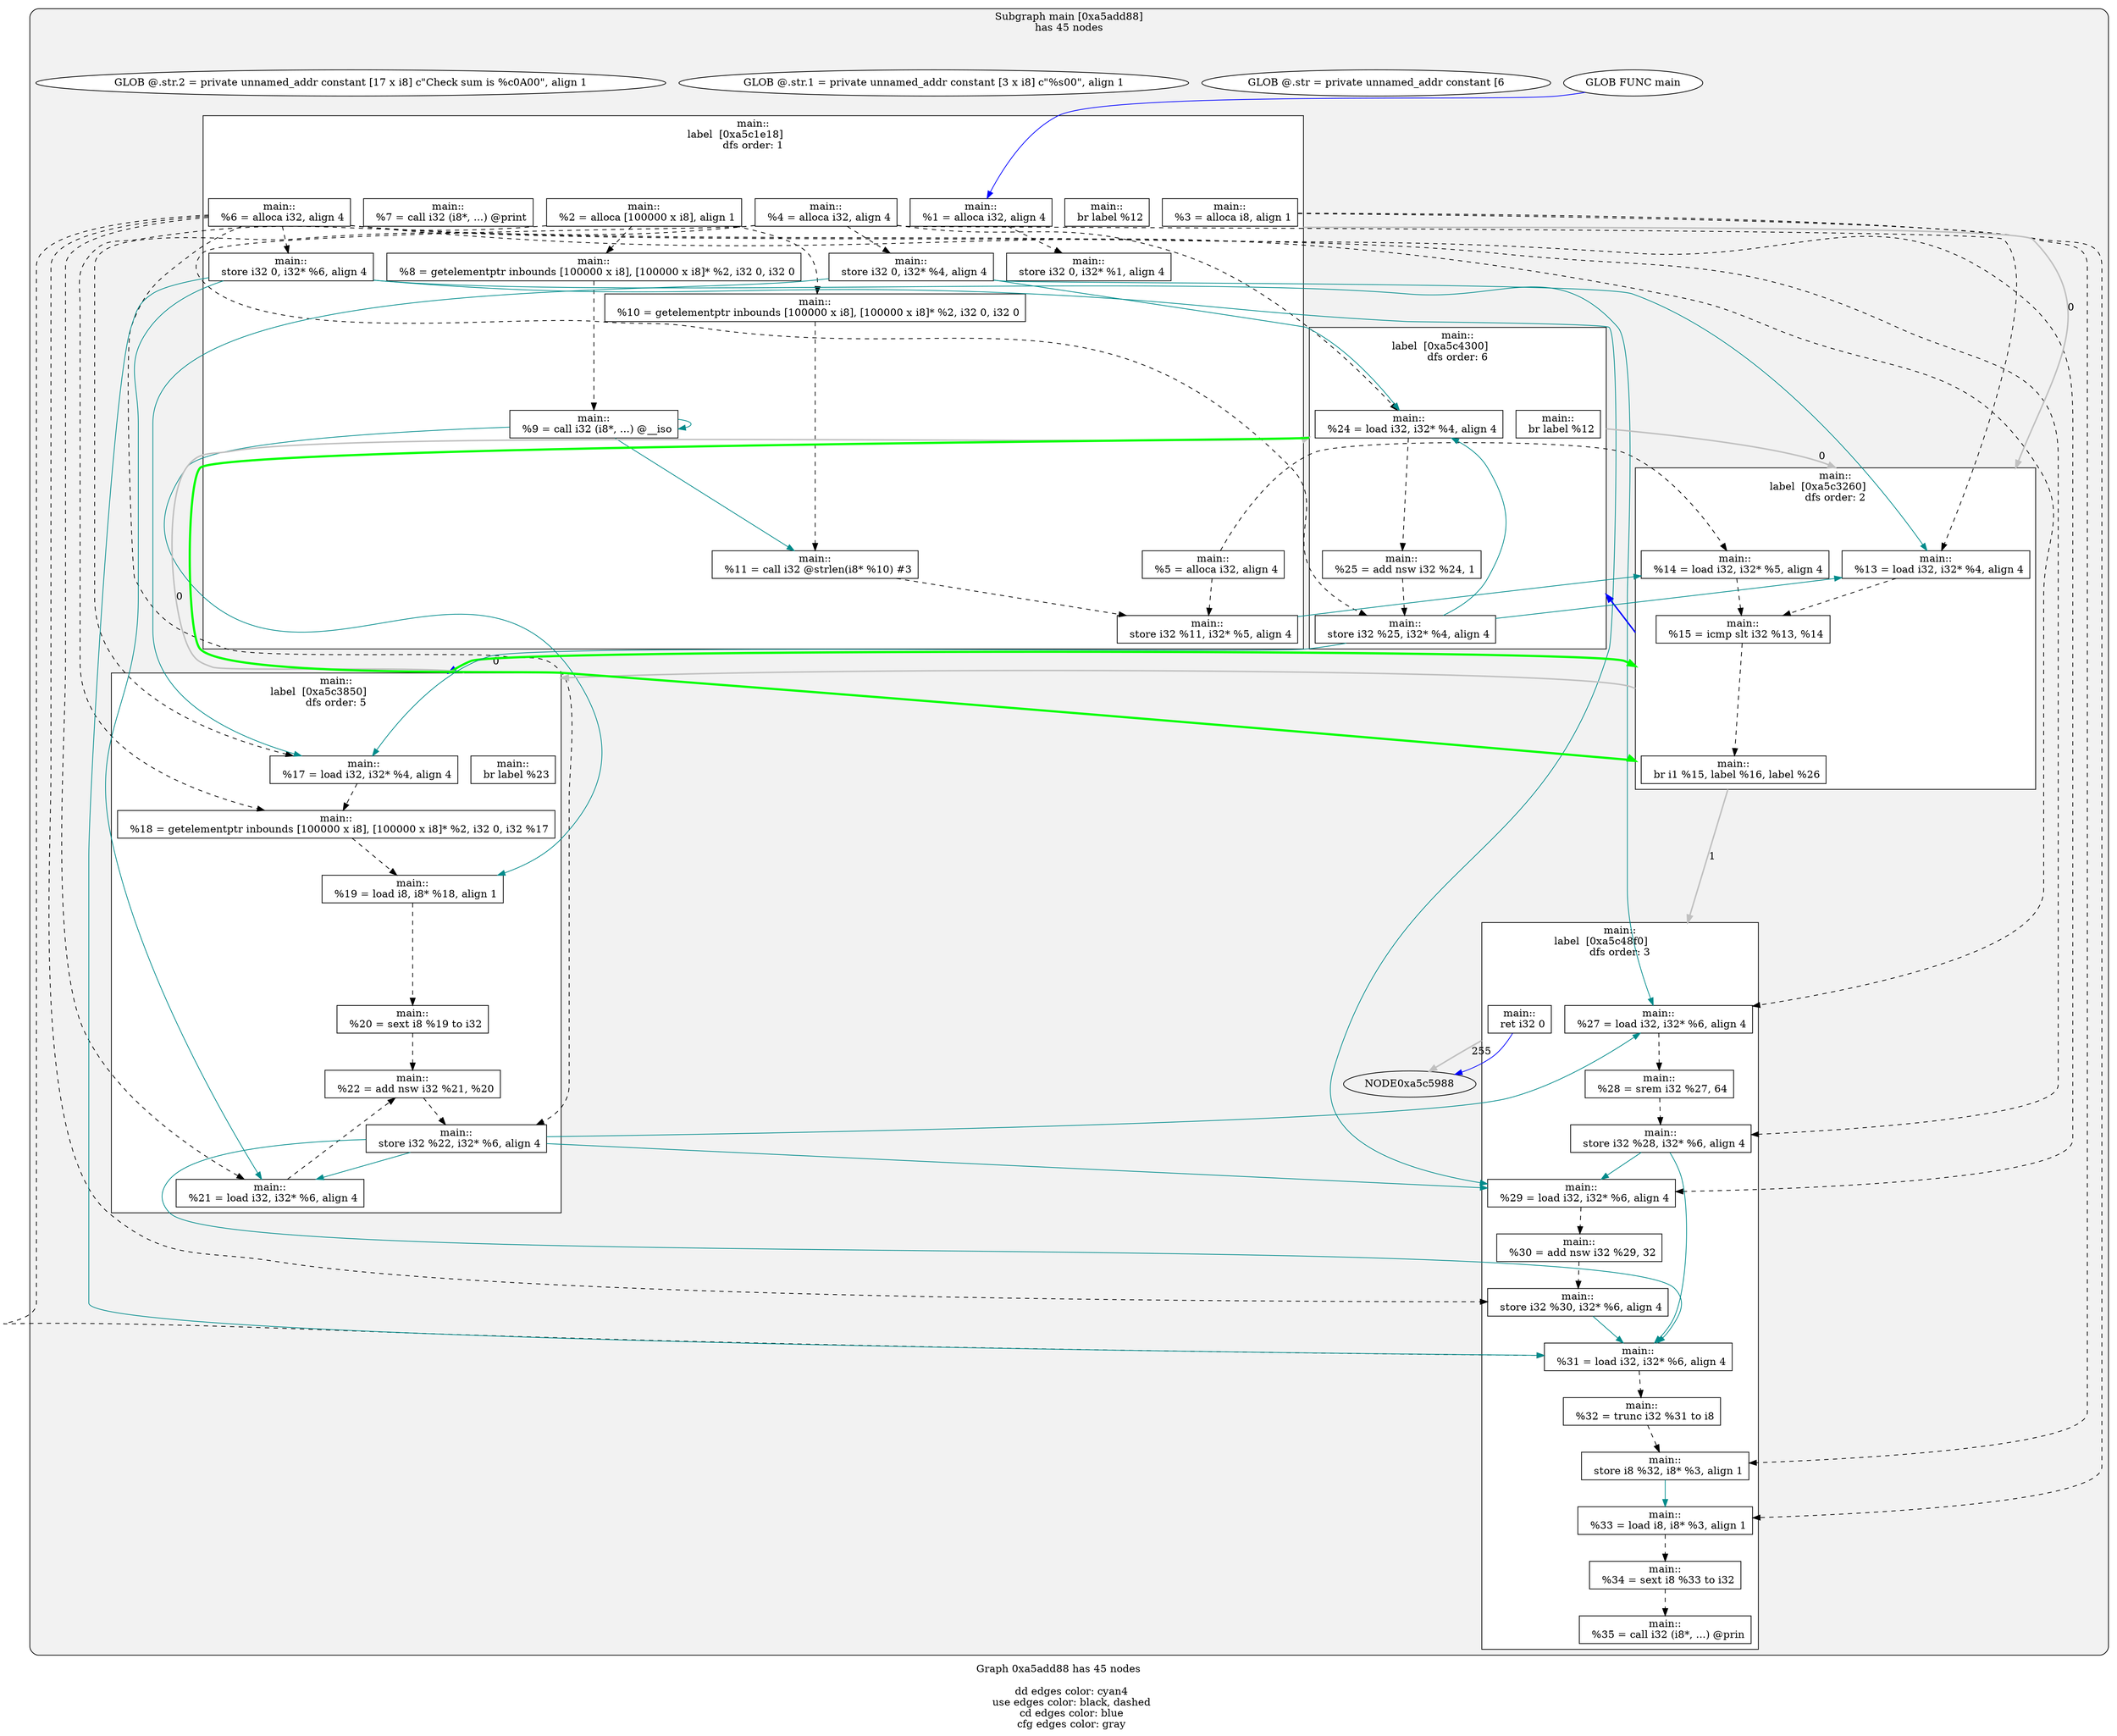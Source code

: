 digraph "DependenceGraph" {
	compound=true label="Graph 0xa5add88 has 45 nodes\n
	dd edges color: cyan4
	use edges color: black, dashed
	cd edges color: blue
	cfg edges color: gray"

	/* subgraph 0xa5add88 nodes */
	subgraph cluster_0xa5add88 {
		style="filled, rounded" fillcolor=gray95
		label="Subgraph main [0xa5add88]\nhas 45 nodes
"
		/* Basic Block main::
label  [0xa5c1e18] */
		subgraph cluster_bb_0xa5c1e18 {
			style=filled fillcolor=white
			label="main::
label  [0xa5c1e18]		\ndfs order: 1"
			NODE0xa5c1f28 [shape=rect label="0xa5afefc"]
			NODE0xa5c2028 [shape=rect label="0xa5b3e74"]
			NODE0xa5c2158 [shape=rect label="0xa5b3eac"]
			NODE0xa5c2288 [shape=rect label="0xa5b4594"]
			NODE0xa5c23b8 [shape=rect label="0xa5b45cc"]
			NODE0xa5c24e8 [shape=rect label="0xa5b4604"]
			NODE0xa5c2618 [shape=rect label="0xa5b4648"]
			NODE0xa5c2748 [shape=rect label="0xa5b4688"]
			NODE0xa5c2890 [shape=rect label="0xa5b46dc"]
			NODE0xa5c29c0 [shape=rect label="0xa5b472c"]
			NODE0xa5c2b08 [shape=rect label="0xa5b477c"]
			NODE0xa5c2c38 [shape=rect label="0xa5b47c0"]
			NODE0xa5c2d80 [shape=rect label="0xa5b4808"]
			NODE0xa5c2eb0 [shape=rect label="0xa5b4848"]
			NODE0xa5c2fe0 [shape=rect label="0xa5b4888"]
			NODE0xa5c3110 [shape=rect label="0xa5b48bc"]
		} /* cluster_bb_0xa5c1e18 */

		/* Basic Block main::
label  [0xa5c3260] */
		subgraph cluster_bb_0xa5c3260 {
			style=filled fillcolor=white
			label="main::
label  [0xa5c3260]		\ndfs order: 2"
			NODE0xa5c3370 [shape=rect label="0xa5b48ec"]
			NODE0xa5c34a0 [shape=rect label="0xa5b4924"]
			NODE0xa5c35d0 [shape=rect label="0xa5b4968"]
			NODE0xa5c3700 [shape=rect label="0xa5b49b4"]
		} /* cluster_bb_0xa5c3260 */

		/* Basic Block main::
label  [0xa5c3850] */
		subgraph cluster_bb_0xa5c3850 {
			style=filled fillcolor=white
			label="main::
label  [0xa5c3850]		\ndfs order: 5"
			NODE0xa5c3960 [shape=rect label="0xa5b49e4"]
			NODE0xa5c3a90 [shape=rect label="0xa5b665c"]
			NODE0xa5c3bc0 [shape=rect label="0xa5b3df4"]
			NODE0xa5c3cf0 [shape=rect label="0xa5b3ee4"]
			NODE0xa5c3e20 [shape=rect label="0xa5b3e2c"]
			NODE0xa5c3f50 [shape=rect label="0xa5b40d0"]
			NODE0xa5c4080 [shape=rect label="0xa5b4110"]
			NODE0xa5c41b0 [shape=rect label="0xa5b4a1c"]
		} /* cluster_bb_0xa5c3850 */

		/* Basic Block main::
label  [0xa5c4300] */
		subgraph cluster_bb_0xa5c4300 {
			style=filled fillcolor=white
			label="main::
label  [0xa5c4300]		\ndfs order: 6"
			NODE0xa5c4410 [shape=rect label="0xa5b4a4c"]
			NODE0xa5c4540 [shape=rect label="0xa5b4a90"]
			NODE0xa5c4670 [shape=rect label="0xa5b4ad0"]
			NODE0xa5c47a0 [shape=rect label="0xa5b4b04"]
		} /* cluster_bb_0xa5c4300 */

		/* Basic Block main::
label  [0xa5c48f0] */
		subgraph cluster_bb_0xa5c48f0 {
			style=filled fillcolor=white
			label="main::
label  [0xa5c48f0]		\ndfs order: 3"
			NODE0xa5c4a00 [shape=rect label="0xa5b4b34"]
			NODE0xa5c4b30 [shape=rect label="0xa5b4b78"]
			NODE0xa5c4c60 [shape=rect label="0xa5b2570"]
			NODE0xa5c4d90 [shape=rect label="0xa5b25a4"]
			NODE0xa5c4ec0 [shape=rect label="0xa5b25e8"]
			NODE0xa5c4ff0 [shape=rect label="0xa5b2628"]
			NODE0xa5c5120 [shape=rect label="0xa5b265c"]
			NODE0xa5c5250 [shape=rect label="0xa5b2694"]
			NODE0xa5c5380 [shape=rect label="0xa5b26d0"]
			NODE0xa5c54b0 [shape=rect label="0xa5b2704"]
			NODE0xa5c55e0 [shape=rect label="0xa5b273c"]
			NODE0xa5c5710 [shape=rect label="0xa5b2c9c"]
			NODE0xa5c5858 [shape=rect label="0xa5b2cd4"]
		} /* cluster_bb_0xa5c48f0 */

	NODE0xa5c3110 -> NODE0xa5c3370 [penwidth=2 label="0"  ltail=cluster_bb_0xa5c1e18  lhead=cluster_bb_0xa5c3260  color="gray"]
	NODE0xa5c3700 -> NODE0xa5c3960 [penwidth=2 label="0"  ltail=cluster_bb_0xa5c3260  lhead=cluster_bb_0xa5c3850  color="gray"]
	NODE0xa5c3700 -> NODE0xa5c4a00 [penwidth=2 label="1"  ltail=cluster_bb_0xa5c3260  lhead=cluster_bb_0xa5c48f0  color="gray"]
	NODE0xa5c3700 -> NODE0xa5c3960 [penwidth=2 color=blue  ltail=cluster_bb_0xa5c3260  lhead=cluster_bb_0xa5c3850]
	NODE0xa5c3700 -> NODE0xa5c4410 [penwidth=2 color=blue  ltail=cluster_bb_0xa5c3260  lhead=cluster_bb_0xa5c4300]
	NODE0xa5c41b0 -> NODE0xa5c4410 [penwidth=2 label="0"  ltail=cluster_bb_0xa5c3850  lhead=cluster_bb_0xa5c4300  color="gray"]
	/* post-dominance frontiers */
NODE0xa5c3960 -> NODE0xa5c3700 [penwidth=3 color=green  ltail=cluster_bb_0xa5c3850  lhead=cluster_bb_0xa5c3260 constraint=false]
	NODE0xa5c47a0 -> NODE0xa5c3370 [penwidth=2 label="0"  ltail=cluster_bb_0xa5c4300  lhead=cluster_bb_0xa5c3260  color="gray"]
	/* post-dominance frontiers */
NODE0xa5c4410 -> NODE0xa5c3700 [penwidth=3 color=green  ltail=cluster_bb_0xa5c4300  lhead=cluster_bb_0xa5c3260 constraint=false]
	NODE0xa5c5858 -> NODE0xa5c5988 [penwidth=2 label="255"  ltail=cluster_bb_0xa5c48f0  lhead=cluster_bb_0xa5c5a88  color="gray"]
		NODE0xa5c1f28 [label="main::
  %1 = alloca i32, align 4" style=filled fillcolor=white]
		/* -- node 0xa5afefc
		 * ------------------------------------------- */
		/* DD edges */
		/* USE edges */
		NODE0xa5c1f28 -> NODE0xa5c2618 [color="black" rank=max style="dashed"]
		/* CD edges */
		/* ID edges */
		NODE0xa5c4c60 [label="main::
  store i32 %28, i32* %6, align 4" style=filled fillcolor=white]
		/* -- node 0xa5b2570
		 * ------------------------------------------- */
		/* DD edges */
		NODE0xa5c4c60 -> NODE0xa5c4d90 [color="cyan4" rank=max]
		NODE0xa5c4c60 -> NODE0xa5c5120 [color="cyan4" rank=max]
		/* USE edges */
		/* CD edges */
		/* ID edges */
		NODE0xa5c4d90 [label="main::
  %29 = load i32, i32* %6, align 4" style=filled fillcolor=white]
		/* -- node 0xa5b25a4
		 * ------------------------------------------- */
		/* DD edges */
		/* USE edges */
		NODE0xa5c4d90 -> NODE0xa5c4ec0 [color="black" rank=max style="dashed"]
		/* CD edges */
		/* ID edges */
		NODE0xa5c4ec0 [label="main::
  %30 = add nsw i32 %29, 32" style=filled fillcolor=white]
		/* -- node 0xa5b25e8
		 * ------------------------------------------- */
		/* DD edges */
		/* USE edges */
		NODE0xa5c4ec0 -> NODE0xa5c4ff0 [color="black" rank=max style="dashed"]
		/* CD edges */
		/* ID edges */
		NODE0xa5c4ff0 [label="main::
  store i32 %30, i32* %6, align 4" style=filled fillcolor=white]
		/* -- node 0xa5b2628
		 * ------------------------------------------- */
		/* DD edges */
		NODE0xa5c4ff0 -> NODE0xa5c5120 [color="cyan4" rank=max]
		/* USE edges */
		/* CD edges */
		/* ID edges */
		NODE0xa5c5120 [label="main::
  %31 = load i32, i32* %6, align 4" style=filled fillcolor=white]
		/* -- node 0xa5b265c
		 * ------------------------------------------- */
		/* DD edges */
		/* USE edges */
		NODE0xa5c5120 -> NODE0xa5c5250 [color="black" rank=max style="dashed"]
		/* CD edges */
		/* ID edges */
		NODE0xa5c5250 [label="main::
  %32 = trunc i32 %31 to i8" style=filled fillcolor=white]
		/* -- node 0xa5b2694
		 * ------------------------------------------- */
		/* DD edges */
		/* USE edges */
		NODE0xa5c5250 -> NODE0xa5c5380 [color="black" rank=max style="dashed"]
		/* CD edges */
		/* ID edges */
		NODE0xa5c5380 [label="main::
  store i8 %32, i8* %3, align 1" style=filled fillcolor=white]
		/* -- node 0xa5b26d0
		 * ------------------------------------------- */
		/* DD edges */
		NODE0xa5c5380 -> NODE0xa5c54b0 [color="cyan4" rank=max]
		/* USE edges */
		/* CD edges */
		/* ID edges */
		NODE0xa5c54b0 [label="main::
  %33 = load i8, i8* %3, align 1" style=filled fillcolor=white]
		/* -- node 0xa5b2704
		 * ------------------------------------------- */
		/* DD edges */
		/* USE edges */
		NODE0xa5c54b0 -> NODE0xa5c55e0 [color="black" rank=max style="dashed"]
		/* CD edges */
		/* ID edges */
		NODE0xa5c55e0 [label="main::
  %34 = sext i8 %33 to i32" style=filled fillcolor=white]
		/* -- node 0xa5b273c
		 * ------------------------------------------- */
		/* DD edges */
		/* USE edges */
		NODE0xa5c55e0 -> NODE0xa5c5710 [color="black" rank=max style="dashed"]
		/* CD edges */
		/* ID edges */
		NODE0xa5c5710 [label="main::
  %35 = call i32 (i8*, ...) @prin" style=filled fillcolor=white]
		/* -- node 0xa5b2c9c
		 * ------------------------------------------- */
		/* DD edges */
		/* USE edges */
		/* CD edges */
		/* ID edges */
		NODE0xa5c5858 [label="main::
  ret i32 0" style=filled fillcolor=white]
		/* -- node 0xa5b2cd4
		 * ------------------------------------------- */
		/* DD edges */
		/* USE edges */
		/* CD edges */
		NODE0xa5c5858 -> NODE0xa5c5988 [color="blue"]
		/* ID edges */
		NODE0xa5c3bc0 [label="main::
  %19 = load i8, i8* %18, align 1" style=filled fillcolor=white]
		/* -- node 0xa5b3df4
		 * ------------------------------------------- */
		/* DD edges */
		/* USE edges */
		NODE0xa5c3bc0 -> NODE0xa5c3cf0 [color="black" rank=max style="dashed"]
		/* CD edges */
		/* ID edges */
		NODE0xa5c3e20 [label="main::
  %21 = load i32, i32* %6, align 4" style=filled fillcolor=white]
		/* -- node 0xa5b3e2c
		 * ------------------------------------------- */
		/* DD edges */
		/* USE edges */
		NODE0xa5c3e20 -> NODE0xa5c3f50 [color="black" rank=max style="dashed"]
		/* CD edges */
		/* ID edges */
		NODE0xa5c2028 [label="main::
  %2 = alloca [100000 x i8], align 1" style=filled fillcolor=white]
		/* -- node 0xa5b3e74
		 * ------------------------------------------- */
		/* DD edges */
		/* USE edges */
		NODE0xa5c2028 -> NODE0xa5c2890 [color="black" rank=max style="dashed"]
		NODE0xa5c2028 -> NODE0xa5c2b08 [color="black" rank=max style="dashed"]
		NODE0xa5c2028 -> NODE0xa5c3a90 [color="black" rank=max style="dashed"]
		/* CD edges */
		/* ID edges */
		NODE0xa5c2158 [label="main::
  %3 = alloca i8, align 1" style=filled fillcolor=white]
		/* -- node 0xa5b3eac
		 * ------------------------------------------- */
		/* DD edges */
		/* USE edges */
		NODE0xa5c2158 -> NODE0xa5c5380 [color="black" rank=max style="dashed"]
		NODE0xa5c2158 -> NODE0xa5c54b0 [color="black" rank=max style="dashed"]
		/* CD edges */
		/* ID edges */
		NODE0xa5c3cf0 [label="main::
  %20 = sext i8 %19 to i32" style=filled fillcolor=white]
		/* -- node 0xa5b3ee4
		 * ------------------------------------------- */
		/* DD edges */
		/* USE edges */
		NODE0xa5c3cf0 -> NODE0xa5c3f50 [color="black" rank=max style="dashed"]
		/* CD edges */
		/* ID edges */
		NODE0xa5c3f50 [label="main::
  %22 = add nsw i32 %21, %20" style=filled fillcolor=white]
		/* -- node 0xa5b40d0
		 * ------------------------------------------- */
		/* DD edges */
		/* USE edges */
		NODE0xa5c3f50 -> NODE0xa5c4080 [color="black" rank=max style="dashed"]
		/* CD edges */
		/* ID edges */
		NODE0xa5c4080 [label="main::
  store i32 %22, i32* %6, align 4" style=filled fillcolor=white]
		/* -- node 0xa5b4110
		 * ------------------------------------------- */
		/* DD edges */
		NODE0xa5c4080 -> NODE0xa5c3e20 [color="cyan4" rank=max]
		NODE0xa5c4080 -> NODE0xa5c4a00 [color="cyan4" rank=max]
		NODE0xa5c4080 -> NODE0xa5c4d90 [color="cyan4" rank=max]
		NODE0xa5c4080 -> NODE0xa5c5120 [color="cyan4" rank=max]
		/* USE edges */
		/* CD edges */
		/* ID edges */
		NODE0xa5c2288 [label="main::
  %4 = alloca i32, align 4" style=filled fillcolor=white]
		/* -- node 0xa5b4594
		 * ------------------------------------------- */
		/* DD edges */
		/* USE edges */
		NODE0xa5c2288 -> NODE0xa5c2fe0 [color="black" rank=max style="dashed"]
		NODE0xa5c2288 -> NODE0xa5c3370 [color="black" rank=max style="dashed"]
		NODE0xa5c2288 -> NODE0xa5c3960 [color="black" rank=max style="dashed"]
		NODE0xa5c2288 -> NODE0xa5c4410 [color="black" rank=max style="dashed"]
		NODE0xa5c2288 -> NODE0xa5c4670 [color="black" rank=max style="dashed"]
		/* CD edges */
		/* ID edges */
		NODE0xa5c23b8 [label="main::
  %5 = alloca i32, align 4" style=filled fillcolor=white]
		/* -- node 0xa5b45cc
		 * ------------------------------------------- */
		/* DD edges */
		/* USE edges */
		NODE0xa5c23b8 -> NODE0xa5c2d80 [color="black" rank=max style="dashed"]
		NODE0xa5c23b8 -> NODE0xa5c34a0 [color="black" rank=max style="dashed"]
		/* CD edges */
		/* ID edges */
		NODE0xa5c24e8 [label="main::
  %6 = alloca i32, align 4" style=filled fillcolor=white]
		/* -- node 0xa5b4604
		 * ------------------------------------------- */
		/* DD edges */
		/* USE edges */
		NODE0xa5c24e8 -> NODE0xa5c2eb0 [color="black" rank=max style="dashed"]
		NODE0xa5c24e8 -> NODE0xa5c3e20 [color="black" rank=max style="dashed"]
		NODE0xa5c24e8 -> NODE0xa5c4080 [color="black" rank=max style="dashed"]
		NODE0xa5c24e8 -> NODE0xa5c4a00 [color="black" rank=max style="dashed"]
		NODE0xa5c24e8 -> NODE0xa5c4c60 [color="black" rank=max style="dashed"]
		NODE0xa5c24e8 -> NODE0xa5c4d90 [color="black" rank=max style="dashed"]
		NODE0xa5c24e8 -> NODE0xa5c4ff0 [color="black" rank=max style="dashed"]
		NODE0xa5c24e8 -> NODE0xa5c5120 [color="black" rank=max style="dashed"]
		/* CD edges */
		/* ID edges */
		NODE0xa5c2618 [label="main::
  store i32 0, i32* %1, align 4" style=filled fillcolor=white]
		/* -- node 0xa5b4648
		 * ------------------------------------------- */
		/* DD edges */
		/* USE edges */
		/* CD edges */
		/* ID edges */
		NODE0xa5c2748 [label="main::
  %7 = call i32 (i8*, ...) @print" style=filled fillcolor=white]
		/* -- node 0xa5b4688
		 * ------------------------------------------- */
		/* DD edges */
		/* USE edges */
		/* CD edges */
		/* ID edges */
		NODE0xa5c2890 [label="main::
  %8 = getelementptr inbounds [100000 x i8], [100000 x i8]* %2, i32 0, i32 0" style=filled fillcolor=white]
		/* -- node 0xa5b46dc
		 * ------------------------------------------- */
		/* DD edges */
		/* USE edges */
		NODE0xa5c2890 -> NODE0xa5c29c0 [color="black" rank=max style="dashed"]
		/* CD edges */
		/* ID edges */
		NODE0xa5c29c0 [label="main::
  %9 = call i32 (i8*, ...) @__iso" style=filled fillcolor=white]
		/* -- node 0xa5b472c
		 * ------------------------------------------- */
		/* DD edges */
		NODE0xa5c29c0 -> NODE0xa5c29c0 [color="cyan4" rank=max]
		NODE0xa5c29c0 -> NODE0xa5c2c38 [color="cyan4" rank=max]
		NODE0xa5c29c0 -> NODE0xa5c3bc0 [color="cyan4" rank=max]
		/* USE edges */
		/* CD edges */
		/* ID edges */
		NODE0xa5c2b08 [label="main::
  %10 = getelementptr inbounds [100000 x i8], [100000 x i8]* %2, i32 0, i32 0" style=filled fillcolor=white]
		/* -- node 0xa5b477c
		 * ------------------------------------------- */
		/* DD edges */
		/* USE edges */
		NODE0xa5c2b08 -> NODE0xa5c2c38 [color="black" rank=max style="dashed"]
		/* CD edges */
		/* ID edges */
		NODE0xa5c2c38 [label="main::
  %11 = call i32 @strlen(i8* %10) #3" style=filled fillcolor=white]
		/* -- node 0xa5b47c0
		 * ------------------------------------------- */
		/* DD edges */
		/* USE edges */
		NODE0xa5c2c38 -> NODE0xa5c2d80 [color="black" rank=max style="dashed"]
		/* CD edges */
		/* ID edges */
		NODE0xa5c2d80 [label="main::
  store i32 %11, i32* %5, align 4" style=filled fillcolor=white]
		/* -- node 0xa5b4808
		 * ------------------------------------------- */
		/* DD edges */
		NODE0xa5c2d80 -> NODE0xa5c34a0 [color="cyan4" rank=max]
		/* USE edges */
		/* CD edges */
		/* ID edges */
		NODE0xa5c2eb0 [label="main::
  store i32 0, i32* %6, align 4" style=filled fillcolor=white]
		/* -- node 0xa5b4848
		 * ------------------------------------------- */
		/* DD edges */
		NODE0xa5c2eb0 -> NODE0xa5c3e20 [color="cyan4" rank=max]
		NODE0xa5c2eb0 -> NODE0xa5c4a00 [color="cyan4" rank=max]
		NODE0xa5c2eb0 -> NODE0xa5c4d90 [color="cyan4" rank=max]
		NODE0xa5c2eb0 -> NODE0xa5c5120 [color="cyan4" rank=max]
		/* USE edges */
		/* CD edges */
		/* ID edges */
		NODE0xa5c2fe0 [label="main::
  store i32 0, i32* %4, align 4" style=filled fillcolor=white]
		/* -- node 0xa5b4888
		 * ------------------------------------------- */
		/* DD edges */
		NODE0xa5c2fe0 -> NODE0xa5c3370 [color="cyan4" rank=max]
		NODE0xa5c2fe0 -> NODE0xa5c3960 [color="cyan4" rank=max]
		NODE0xa5c2fe0 -> NODE0xa5c4410 [color="cyan4" rank=max]
		/* USE edges */
		/* CD edges */
		/* ID edges */
		NODE0xa5c3110 [label="main::
  br label %12" style=filled fillcolor=white]
		/* -- node 0xa5b48bc
		 * ------------------------------------------- */
		/* DD edges */
		/* USE edges */
		/* CD edges */
		/* ID edges */
		NODE0xa5c3370 [label="main::
  %13 = load i32, i32* %4, align 4" style=filled fillcolor=white]
		/* -- node 0xa5b48ec
		 * ------------------------------------------- */
		/* DD edges */
		/* USE edges */
		NODE0xa5c3370 -> NODE0xa5c35d0 [color="black" rank=max style="dashed"]
		/* CD edges */
		/* ID edges */
		NODE0xa5c34a0 [label="main::
  %14 = load i32, i32* %5, align 4" style=filled fillcolor=white]
		/* -- node 0xa5b4924
		 * ------------------------------------------- */
		/* DD edges */
		/* USE edges */
		NODE0xa5c34a0 -> NODE0xa5c35d0 [color="black" rank=max style="dashed"]
		/* CD edges */
		/* ID edges */
		NODE0xa5c35d0 [label="main::
  %15 = icmp slt i32 %13, %14" style=filled fillcolor=white]
		/* -- node 0xa5b4968
		 * ------------------------------------------- */
		/* DD edges */
		/* USE edges */
		NODE0xa5c35d0 -> NODE0xa5c3700 [color="black" rank=max style="dashed"]
		/* CD edges */
		/* ID edges */
		NODE0xa5c3700 [label="main::
  br i1 %15, label %16, label %26" style=filled fillcolor=white]
		/* -- node 0xa5b49b4
		 * ------------------------------------------- */
		/* DD edges */
		/* USE edges */
		/* CD edges */
		/* ID edges */
		NODE0xa5c3960 [label="main::
  %17 = load i32, i32* %4, align 4" style=filled fillcolor=white]
		/* -- node 0xa5b49e4
		 * ------------------------------------------- */
		/* DD edges */
		/* USE edges */
		NODE0xa5c3960 -> NODE0xa5c3a90 [color="black" rank=max style="dashed"]
		/* CD edges */
		/* ID edges */
		NODE0xa5c41b0 [label="main::
  br label %23" style=filled fillcolor=white]
		/* -- node 0xa5b4a1c
		 * ------------------------------------------- */
		/* DD edges */
		/* USE edges */
		/* CD edges */
		/* ID edges */
		NODE0xa5c4410 [label="main::
  %24 = load i32, i32* %4, align 4" style=filled fillcolor=white]
		/* -- node 0xa5b4a4c
		 * ------------------------------------------- */
		/* DD edges */
		/* USE edges */
		NODE0xa5c4410 -> NODE0xa5c4540 [color="black" rank=max style="dashed"]
		/* CD edges */
		/* ID edges */
		NODE0xa5c4540 [label="main::
  %25 = add nsw i32 %24, 1" style=filled fillcolor=white]
		/* -- node 0xa5b4a90
		 * ------------------------------------------- */
		/* DD edges */
		/* USE edges */
		NODE0xa5c4540 -> NODE0xa5c4670 [color="black" rank=max style="dashed"]
		/* CD edges */
		/* ID edges */
		NODE0xa5c4670 [label="main::
  store i32 %25, i32* %4, align 4" style=filled fillcolor=white]
		/* -- node 0xa5b4ad0
		 * ------------------------------------------- */
		/* DD edges */
		NODE0xa5c4670 -> NODE0xa5c3370 [color="cyan4" rank=max]
		NODE0xa5c4670 -> NODE0xa5c3960 [color="cyan4" rank=max]
		NODE0xa5c4670 -> NODE0xa5c4410 [color="cyan4" rank=max]
		/* USE edges */
		/* CD edges */
		/* ID edges */
		NODE0xa5c47a0 [label="main::
  br label %12" style=filled fillcolor=white]
		/* -- node 0xa5b4b04
		 * ------------------------------------------- */
		/* DD edges */
		/* USE edges */
		/* CD edges */
		/* ID edges */
		NODE0xa5c4a00 [label="main::
  %27 = load i32, i32* %6, align 4" style=filled fillcolor=white]
		/* -- node 0xa5b4b34
		 * ------------------------------------------- */
		/* DD edges */
		/* USE edges */
		NODE0xa5c4a00 -> NODE0xa5c4b30 [color="black" rank=max style="dashed"]
		/* CD edges */
		/* ID edges */
		NODE0xa5c4b30 [label="main::
  %28 = srem i32 %27, 64" style=filled fillcolor=white]
		/* -- node 0xa5b4b78
		 * ------------------------------------------- */
		/* DD edges */
		/* USE edges */
		NODE0xa5c4b30 -> NODE0xa5c4c60 [color="black" rank=max style="dashed"]
		/* CD edges */
		/* ID edges */
		NODE0xa5c3a90 [label="main::
  %18 = getelementptr inbounds [100000 x i8], [100000 x i8]* %2, i32 0, i32 %17" style=filled fillcolor=white]
		/* -- node 0xa5b665c
		 * ------------------------------------------- */
		/* DD edges */
		/* USE edges */
		NODE0xa5c3a90 -> NODE0xa5c3bc0 [color="black" rank=max style="dashed"]
		/* CD edges */
		/* ID edges */
		NODE0xa5c1d18 [label="GLOB FUNC main" style=filled fillcolor=white]
		/* -- node 0xa5adb04
		 * ------------------------------------------- */
		/* DD edges */
		/* USE edges */
		/* CD edges */
		NODE0xa5c1d18 -> NODE0xa5c1f28 [color="blue"]
		/* ID edges */
		NODE0xa5c1a18 [label="GLOB @.str = private unnamed_addr constant [6" style=filled fillcolor=white]
		/* -- node 0xa5afe1c
		 * ------------------------------------------- */
		/* DD edges */
		/* USE edges */
		/* CD edges */
		/* ID edges */
		NODE0xa5c1b18 [label="GLOB @.str.1 = private unnamed_addr constant [3 x i8] c\"%s\00\", align 1" style=filled fillcolor=white]
		/* -- node 0xa5afe7c
		 * ------------------------------------------- */
		/* DD edges */
		/* USE edges */
		/* CD edges */
		/* ID edges */
		NODE0xa5c1c18 [label="GLOB @.str.2 = private unnamed_addr constant [17 x i8] c\"Check sum is %c\0A\00\", align 1" style=filled fillcolor=white]
		/* -- node 0xa5b2e8c
		 * ------------------------------------------- */
		/* DD edges */
		/* USE edges */
		/* CD edges */
		/* ID edges */
	}
}
